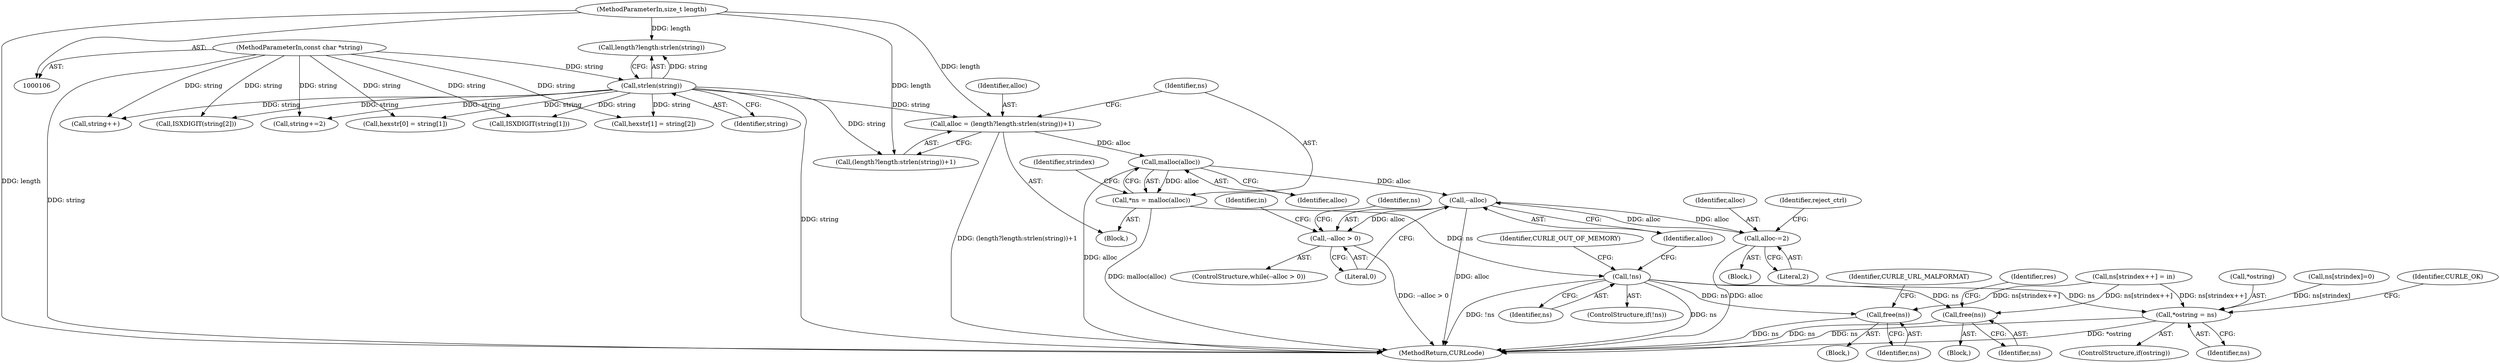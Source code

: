 digraph "0_curl_192c4f788d48f82c03e9cef40013f34370e90737@API" {
"1000127" [label="(Call,malloc(alloc))"];
"1000115" [label="(Call,alloc = (length?length:strlen(string))+1)"];
"1000109" [label="(MethodParameterIn,size_t length)"];
"1000121" [label="(Call,strlen(string))"];
"1000108" [label="(MethodParameterIn,const char *string)"];
"1000125" [label="(Call,*ns = malloc(alloc))"];
"1000137" [label="(Call,!ns)"];
"1000208" [label="(Call,free(ns))"];
"1000225" [label="(Call,free(ns))"];
"1000250" [label="(Call,*ostring = ns)"];
"1000143" [label="(Call,--alloc)"];
"1000142" [label="(Call,--alloc > 0)"];
"1000215" [label="(Call,alloc-=2)"];
"1000108" [label="(MethodParameterIn,const char *string)"];
"1000116" [label="(Identifier,alloc)"];
"1000208" [label="(Call,free(ns))"];
"1000224" [label="(Block,)"];
"1000251" [label="(Call,*ostring)"];
"1000239" [label="(Identifier,ns)"];
"1000126" [label="(Identifier,ns)"];
"1000237" [label="(Call,ns[strindex]=0)"];
"1000118" [label="(Call,length?length:strlen(string))"];
"1000228" [label="(Identifier,CURLE_URL_MALFORMAT)"];
"1000127" [label="(Call,malloc(alloc))"];
"1000225" [label="(Call,free(ns))"];
"1000256" [label="(MethodReturn,CURLcode)"];
"1000141" [label="(ControlStructure,while(--alloc > 0))"];
"1000138" [label="(Identifier,ns)"];
"1000142" [label="(Call,--alloc > 0)"];
"1000207" [label="(Block,)"];
"1000255" [label="(Identifier,CURLE_OK)"];
"1000216" [label="(Identifier,alloc)"];
"1000125" [label="(Call,*ns = malloc(alloc))"];
"1000140" [label="(Identifier,CURLE_OUT_OF_MEMORY)"];
"1000248" [label="(ControlStructure,if(ostring))"];
"1000235" [label="(Call,string++)"];
"1000229" [label="(Call,ns[strindex++] = in)"];
"1000209" [label="(Identifier,ns)"];
"1000117" [label="(Call,(length?length:strlen(string))+1)"];
"1000226" [label="(Identifier,ns)"];
"1000143" [label="(Call,--alloc)"];
"1000122" [label="(Identifier,string)"];
"1000253" [label="(Identifier,ns)"];
"1000165" [label="(Block,)"];
"1000145" [label="(Literal,0)"];
"1000109" [label="(MethodParameterIn,size_t length)"];
"1000148" [label="(Identifier,in)"];
"1000211" [label="(Identifier,res)"];
"1000215" [label="(Call,alloc-=2)"];
"1000220" [label="(Identifier,reject_ctrl)"];
"1000212" [label="(Call,string+=2)"];
"1000168" [label="(Call,hexstr[0] = string[1])"];
"1000115" [label="(Call,alloc = (length?length:strlen(string))+1)"];
"1000157" [label="(Call,ISXDIGIT(string[1]))"];
"1000144" [label="(Identifier,alloc)"];
"1000121" [label="(Call,strlen(string))"];
"1000175" [label="(Call,hexstr[1] = string[2])"];
"1000132" [label="(Identifier,strindex)"];
"1000137" [label="(Call,!ns)"];
"1000217" [label="(Literal,2)"];
"1000113" [label="(Block,)"];
"1000128" [label="(Identifier,alloc)"];
"1000250" [label="(Call,*ostring = ns)"];
"1000136" [label="(ControlStructure,if(!ns))"];
"1000161" [label="(Call,ISXDIGIT(string[2]))"];
"1000127" -> "1000125"  [label="AST: "];
"1000127" -> "1000128"  [label="CFG: "];
"1000128" -> "1000127"  [label="AST: "];
"1000125" -> "1000127"  [label="CFG: "];
"1000127" -> "1000256"  [label="DDG: alloc"];
"1000127" -> "1000125"  [label="DDG: alloc"];
"1000115" -> "1000127"  [label="DDG: alloc"];
"1000127" -> "1000143"  [label="DDG: alloc"];
"1000115" -> "1000113"  [label="AST: "];
"1000115" -> "1000117"  [label="CFG: "];
"1000116" -> "1000115"  [label="AST: "];
"1000117" -> "1000115"  [label="AST: "];
"1000126" -> "1000115"  [label="CFG: "];
"1000115" -> "1000256"  [label="DDG: (length?length:strlen(string))+1"];
"1000109" -> "1000115"  [label="DDG: length"];
"1000121" -> "1000115"  [label="DDG: string"];
"1000109" -> "1000106"  [label="AST: "];
"1000109" -> "1000256"  [label="DDG: length"];
"1000109" -> "1000117"  [label="DDG: length"];
"1000109" -> "1000118"  [label="DDG: length"];
"1000121" -> "1000118"  [label="AST: "];
"1000121" -> "1000122"  [label="CFG: "];
"1000122" -> "1000121"  [label="AST: "];
"1000118" -> "1000121"  [label="CFG: "];
"1000121" -> "1000256"  [label="DDG: string"];
"1000121" -> "1000117"  [label="DDG: string"];
"1000121" -> "1000118"  [label="DDG: string"];
"1000108" -> "1000121"  [label="DDG: string"];
"1000121" -> "1000157"  [label="DDG: string"];
"1000121" -> "1000161"  [label="DDG: string"];
"1000121" -> "1000168"  [label="DDG: string"];
"1000121" -> "1000175"  [label="DDG: string"];
"1000121" -> "1000212"  [label="DDG: string"];
"1000121" -> "1000235"  [label="DDG: string"];
"1000108" -> "1000106"  [label="AST: "];
"1000108" -> "1000256"  [label="DDG: string"];
"1000108" -> "1000157"  [label="DDG: string"];
"1000108" -> "1000161"  [label="DDG: string"];
"1000108" -> "1000168"  [label="DDG: string"];
"1000108" -> "1000175"  [label="DDG: string"];
"1000108" -> "1000212"  [label="DDG: string"];
"1000108" -> "1000235"  [label="DDG: string"];
"1000125" -> "1000113"  [label="AST: "];
"1000126" -> "1000125"  [label="AST: "];
"1000132" -> "1000125"  [label="CFG: "];
"1000125" -> "1000256"  [label="DDG: malloc(alloc)"];
"1000125" -> "1000137"  [label="DDG: ns"];
"1000137" -> "1000136"  [label="AST: "];
"1000137" -> "1000138"  [label="CFG: "];
"1000138" -> "1000137"  [label="AST: "];
"1000140" -> "1000137"  [label="CFG: "];
"1000144" -> "1000137"  [label="CFG: "];
"1000137" -> "1000256"  [label="DDG: ns"];
"1000137" -> "1000256"  [label="DDG: !ns"];
"1000137" -> "1000208"  [label="DDG: ns"];
"1000137" -> "1000225"  [label="DDG: ns"];
"1000137" -> "1000250"  [label="DDG: ns"];
"1000208" -> "1000207"  [label="AST: "];
"1000208" -> "1000209"  [label="CFG: "];
"1000209" -> "1000208"  [label="AST: "];
"1000211" -> "1000208"  [label="CFG: "];
"1000208" -> "1000256"  [label="DDG: ns"];
"1000229" -> "1000208"  [label="DDG: ns[strindex++]"];
"1000225" -> "1000224"  [label="AST: "];
"1000225" -> "1000226"  [label="CFG: "];
"1000226" -> "1000225"  [label="AST: "];
"1000228" -> "1000225"  [label="CFG: "];
"1000225" -> "1000256"  [label="DDG: ns"];
"1000229" -> "1000225"  [label="DDG: ns[strindex++]"];
"1000250" -> "1000248"  [label="AST: "];
"1000250" -> "1000253"  [label="CFG: "];
"1000251" -> "1000250"  [label="AST: "];
"1000253" -> "1000250"  [label="AST: "];
"1000255" -> "1000250"  [label="CFG: "];
"1000250" -> "1000256"  [label="DDG: *ostring"];
"1000250" -> "1000256"  [label="DDG: ns"];
"1000237" -> "1000250"  [label="DDG: ns[strindex]"];
"1000229" -> "1000250"  [label="DDG: ns[strindex++]"];
"1000143" -> "1000142"  [label="AST: "];
"1000143" -> "1000144"  [label="CFG: "];
"1000144" -> "1000143"  [label="AST: "];
"1000145" -> "1000143"  [label="CFG: "];
"1000143" -> "1000256"  [label="DDG: alloc"];
"1000143" -> "1000142"  [label="DDG: alloc"];
"1000215" -> "1000143"  [label="DDG: alloc"];
"1000143" -> "1000215"  [label="DDG: alloc"];
"1000142" -> "1000141"  [label="AST: "];
"1000142" -> "1000145"  [label="CFG: "];
"1000145" -> "1000142"  [label="AST: "];
"1000148" -> "1000142"  [label="CFG: "];
"1000239" -> "1000142"  [label="CFG: "];
"1000142" -> "1000256"  [label="DDG: --alloc > 0"];
"1000215" -> "1000165"  [label="AST: "];
"1000215" -> "1000217"  [label="CFG: "];
"1000216" -> "1000215"  [label="AST: "];
"1000217" -> "1000215"  [label="AST: "];
"1000220" -> "1000215"  [label="CFG: "];
"1000215" -> "1000256"  [label="DDG: alloc"];
}
